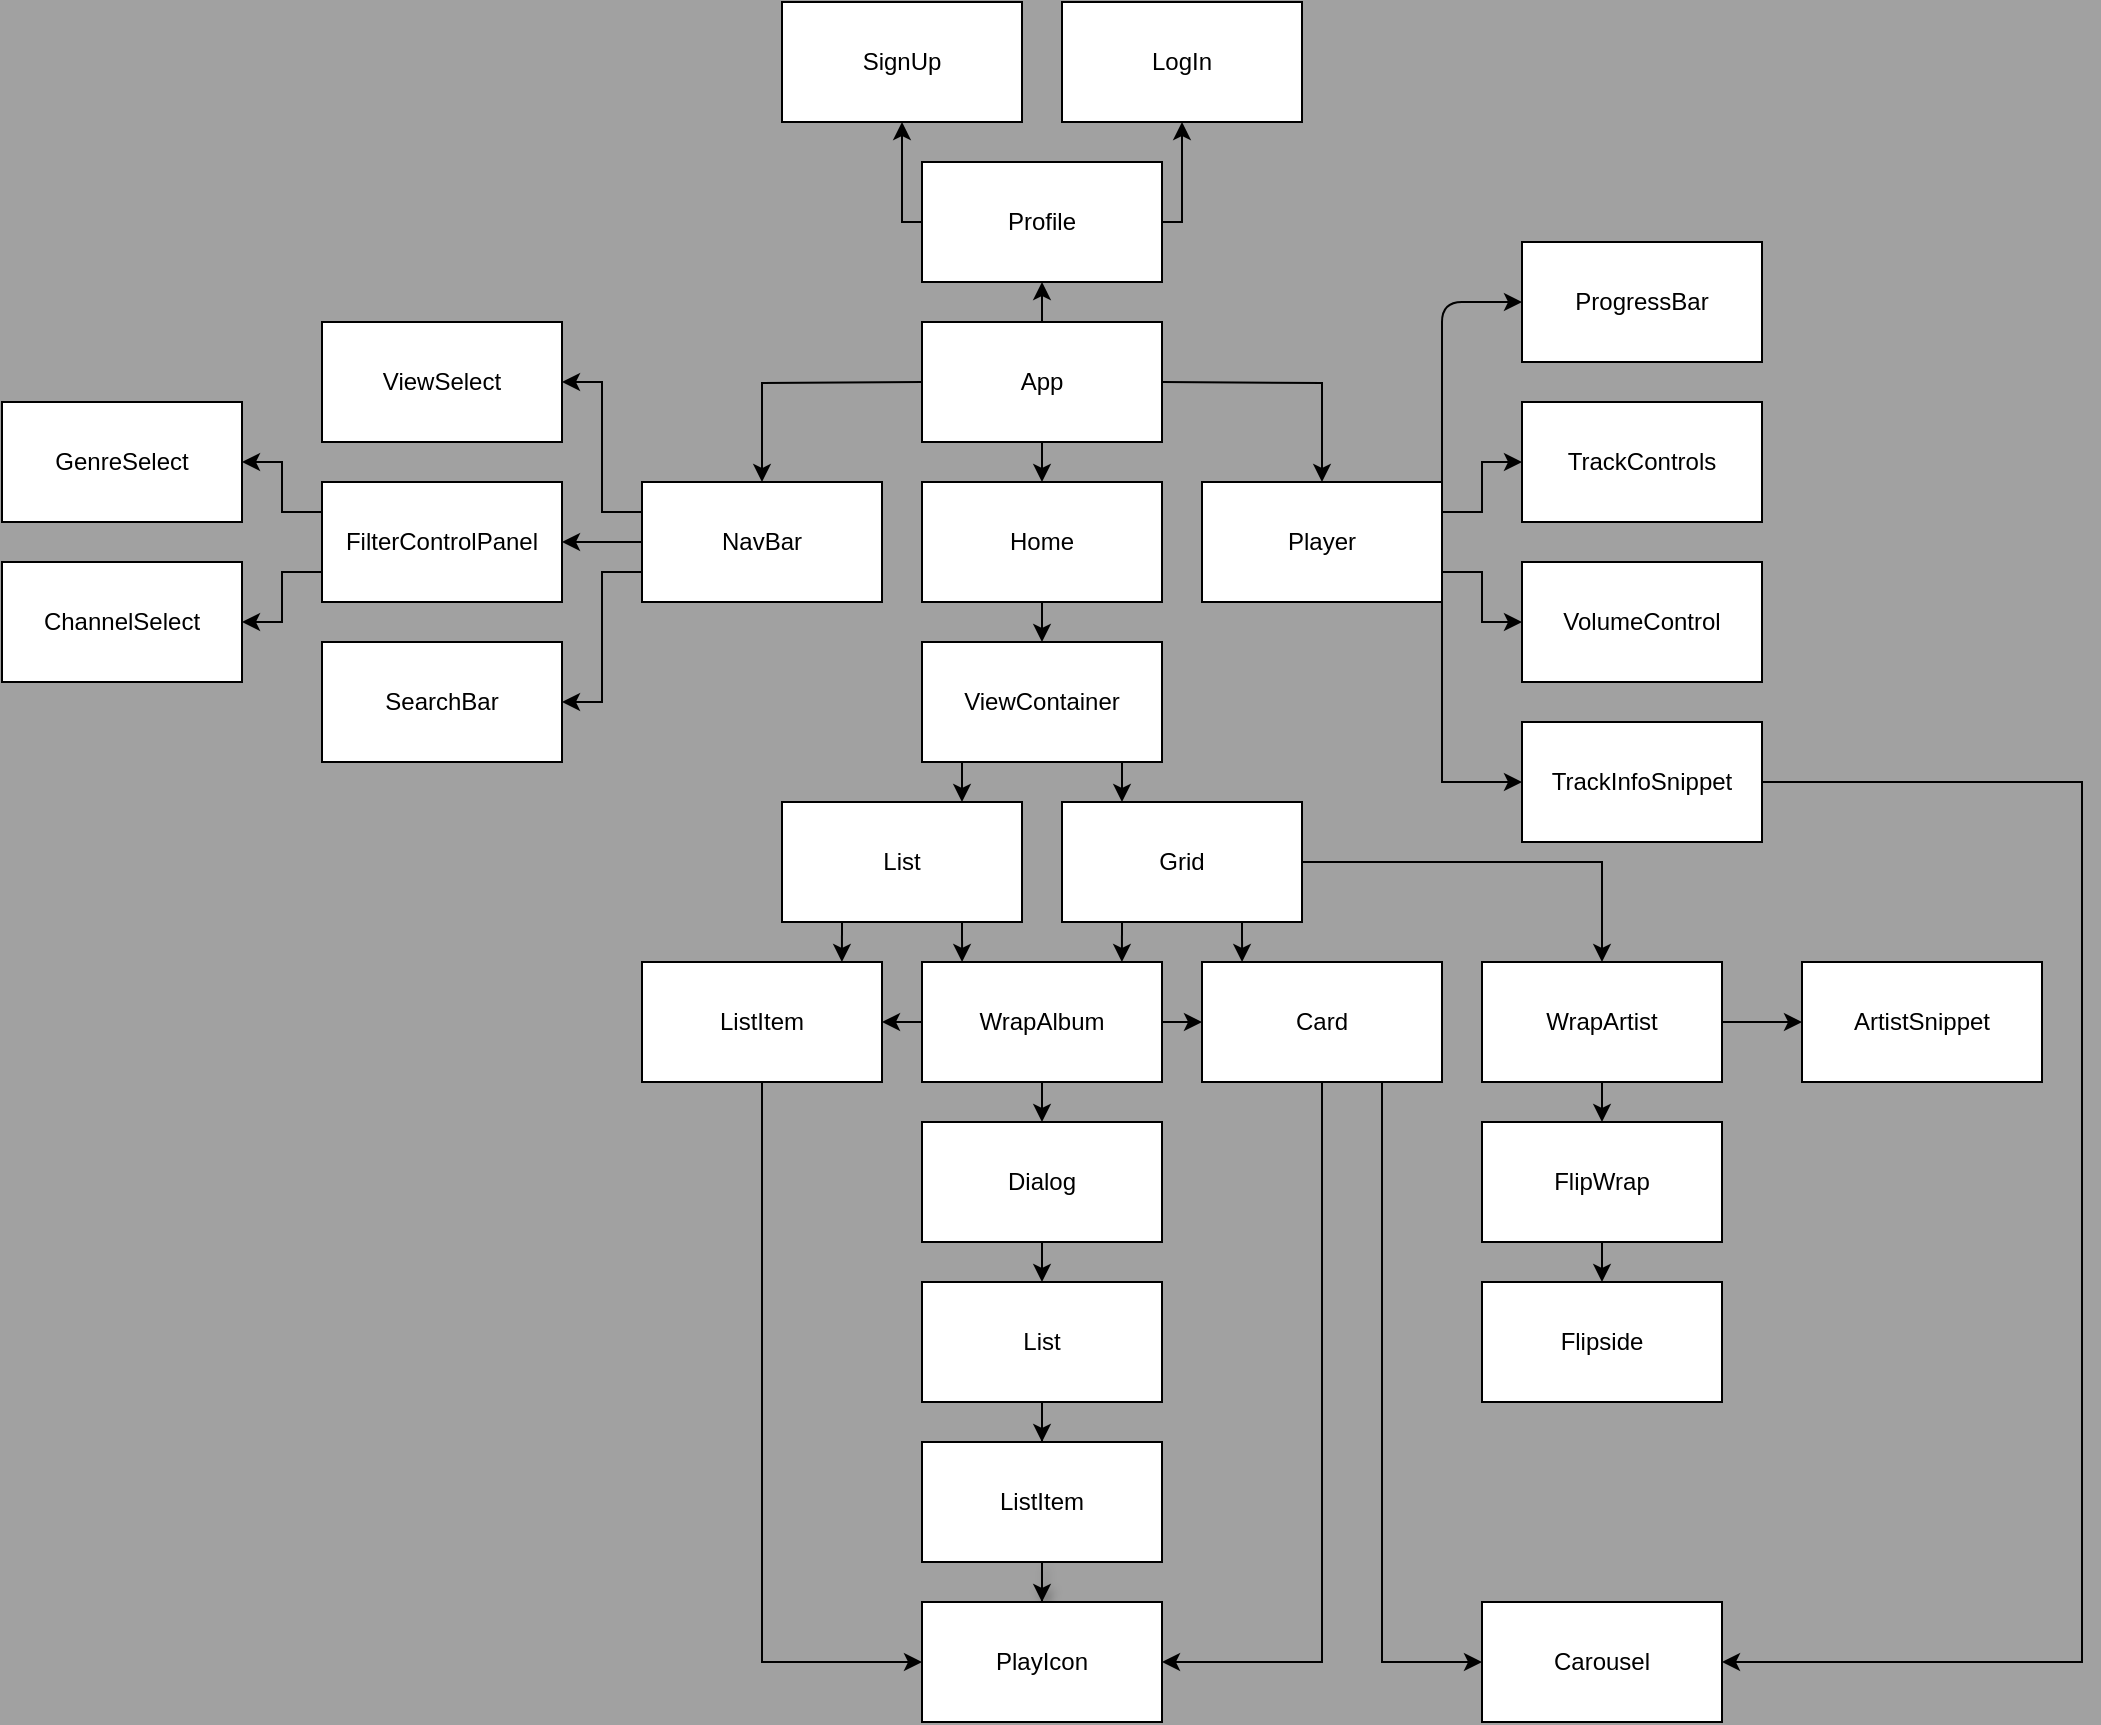 <mxfile>
    <diagram id="JHZRQ799yIKfp3gVt6mT" name="Page-1">
        <mxGraphModel dx="1828" dy="931" grid="1" gridSize="10" guides="1" tooltips="1" connect="1" arrows="1" fold="1" page="1" pageScale="1" pageWidth="3300" pageHeight="4681" background="#A1A1A1" math="0" shadow="0">
            <root>
                <mxCell id="0"/>
                <mxCell id="1" parent="0"/>
                <mxCell id="I3NNykFf4Nir4xwLR4Ga-37" style="edgeStyle=orthogonalEdgeStyle;rounded=0;orthogonalLoop=1;jettySize=auto;html=1;exitX=0.5;exitY=1;exitDx=0;exitDy=0;entryX=0.5;entryY=0;entryDx=0;entryDy=0;" parent="1" edge="1">
                    <mxGeometry relative="1" as="geometry">
                        <mxPoint x="1050" y="660" as="sourcePoint"/>
                        <mxPoint x="1050" y="680" as="targetPoint"/>
                    </mxGeometry>
                </mxCell>
                <mxCell id="I3NNykFf4Nir4xwLR4Ga-39" style="edgeStyle=orthogonalEdgeStyle;rounded=0;orthogonalLoop=1;jettySize=auto;html=1;exitX=1;exitY=0.5;exitDx=0;exitDy=0;" parent="1" target="I3NNykFf4Nir4xwLR4Ga-5" edge="1">
                    <mxGeometry relative="1" as="geometry">
                        <mxPoint x="1110" y="630" as="sourcePoint"/>
                    </mxGeometry>
                </mxCell>
                <mxCell id="I3NNykFf4Nir4xwLR4Ga-40" style="edgeStyle=orthogonalEdgeStyle;rounded=0;orthogonalLoop=1;jettySize=auto;html=1;exitX=0;exitY=0.5;exitDx=0;exitDy=0;" parent="1" target="I3NNykFf4Nir4xwLR4Ga-4" edge="1">
                    <mxGeometry relative="1" as="geometry">
                        <mxPoint x="990" y="630" as="sourcePoint"/>
                    </mxGeometry>
                </mxCell>
                <mxCell id="84" style="edgeStyle=none;html=1;exitX=0.5;exitY=0;exitDx=0;exitDy=0;entryX=0.5;entryY=1;entryDx=0;entryDy=0;" parent="1" target="79" edge="1">
                    <mxGeometry relative="1" as="geometry">
                        <mxPoint x="1050" y="600" as="sourcePoint"/>
                    </mxGeometry>
                </mxCell>
                <mxCell id="I3NNykFf4Nir4xwLR4Ga-41" style="edgeStyle=orthogonalEdgeStyle;rounded=0;orthogonalLoop=1;jettySize=auto;html=1;exitX=0.5;exitY=1;exitDx=0;exitDy=0;entryX=0.5;entryY=0;entryDx=0;entryDy=0;" parent="1" target="I3NNykFf4Nir4xwLR4Ga-6" edge="1">
                    <mxGeometry relative="1" as="geometry">
                        <mxPoint x="1050" y="740" as="sourcePoint"/>
                    </mxGeometry>
                </mxCell>
                <mxCell id="9" style="edgeStyle=none;html=1;exitX=0;exitY=0.25;exitDx=0;exitDy=0;entryX=1;entryY=0.5;entryDx=0;entryDy=0;rounded=0;" parent="1" source="I3NNykFf4Nir4xwLR4Ga-4" target="4" edge="1">
                    <mxGeometry relative="1" as="geometry">
                        <Array as="points">
                            <mxPoint x="830" y="695"/>
                            <mxPoint x="830" y="630"/>
                        </Array>
                    </mxGeometry>
                </mxCell>
                <mxCell id="12" style="edgeStyle=none;html=1;exitX=0;exitY=0.5;exitDx=0;exitDy=0;entryX=1;entryY=0.5;entryDx=0;entryDy=0;" parent="1" source="I3NNykFf4Nir4xwLR4Ga-4" target="I3NNykFf4Nir4xwLR4Ga-42" edge="1">
                    <mxGeometry relative="1" as="geometry"/>
                </mxCell>
                <mxCell id="13" style="edgeStyle=none;html=1;exitX=0;exitY=0.75;exitDx=0;exitDy=0;entryX=1;entryY=0.5;entryDx=0;entryDy=0;rounded=0;" parent="1" source="I3NNykFf4Nir4xwLR4Ga-4" target="5" edge="1">
                    <mxGeometry relative="1" as="geometry">
                        <Array as="points">
                            <mxPoint x="830" y="725"/>
                            <mxPoint x="830" y="790"/>
                        </Array>
                    </mxGeometry>
                </mxCell>
                <mxCell id="I3NNykFf4Nir4xwLR4Ga-4" value="NavBar" style="rounded=0;whiteSpace=wrap;html=1;" parent="1" vertex="1">
                    <mxGeometry x="850" y="680" width="120" height="60" as="geometry"/>
                </mxCell>
                <mxCell id="75" style="edgeStyle=none;html=1;exitX=1;exitY=0.25;exitDx=0;exitDy=0;entryX=0;entryY=0.5;entryDx=0;entryDy=0;rounded=0;" parent="1" source="I3NNykFf4Nir4xwLR4Ga-5" target="72" edge="1">
                    <mxGeometry relative="1" as="geometry">
                        <Array as="points">
                            <mxPoint x="1270" y="695"/>
                            <mxPoint x="1270" y="670"/>
                        </Array>
                    </mxGeometry>
                </mxCell>
                <mxCell id="76" style="edgeStyle=none;html=1;entryX=0;entryY=0.5;entryDx=0;entryDy=0;exitX=1;exitY=0.75;exitDx=0;exitDy=0;rounded=0;" parent="1" source="I3NNykFf4Nir4xwLR4Ga-5" target="71" edge="1">
                    <mxGeometry relative="1" as="geometry">
                        <Array as="points">
                            <mxPoint x="1270" y="725"/>
                            <mxPoint x="1270" y="750"/>
                        </Array>
                    </mxGeometry>
                </mxCell>
                <mxCell id="78" style="edgeStyle=none;html=1;entryX=0;entryY=0.5;entryDx=0;entryDy=0;exitX=1;exitY=0;exitDx=0;exitDy=0;" parent="1" source="I3NNykFf4Nir4xwLR4Ga-5" target="3" edge="1">
                    <mxGeometry relative="1" as="geometry">
                        <Array as="points">
                            <mxPoint x="1250" y="590"/>
                        </Array>
                    </mxGeometry>
                </mxCell>
                <mxCell id="193" style="edgeStyle=none;rounded=0;html=1;exitX=1;exitY=1;exitDx=0;exitDy=0;entryX=0;entryY=0.5;entryDx=0;entryDy=0;" parent="1" source="I3NNykFf4Nir4xwLR4Ga-5" target="73" edge="1">
                    <mxGeometry relative="1" as="geometry">
                        <Array as="points">
                            <mxPoint x="1250" y="830"/>
                        </Array>
                    </mxGeometry>
                </mxCell>
                <mxCell id="I3NNykFf4Nir4xwLR4Ga-5" value="Player" style="rounded=0;whiteSpace=wrap;html=1;" parent="1" vertex="1">
                    <mxGeometry x="1130" y="680" width="120" height="60" as="geometry"/>
                </mxCell>
                <mxCell id="I3NNykFf4Nir4xwLR4Ga-48" style="edgeStyle=orthogonalEdgeStyle;rounded=0;orthogonalLoop=1;jettySize=auto;html=1;exitX=0.75;exitY=1;exitDx=0;exitDy=0;entryX=0.25;entryY=0;entryDx=0;entryDy=0;" parent="1" source="I3NNykFf4Nir4xwLR4Ga-6" target="I3NNykFf4Nir4xwLR4Ga-8" edge="1">
                    <mxGeometry relative="1" as="geometry"/>
                </mxCell>
                <mxCell id="I3NNykFf4Nir4xwLR4Ga-49" style="edgeStyle=orthogonalEdgeStyle;rounded=0;orthogonalLoop=1;jettySize=auto;html=1;exitX=0.25;exitY=1;exitDx=0;exitDy=0;entryX=0.75;entryY=0;entryDx=0;entryDy=0;" parent="1" source="I3NNykFf4Nir4xwLR4Ga-6" target="I3NNykFf4Nir4xwLR4Ga-7" edge="1">
                    <mxGeometry relative="1" as="geometry"/>
                </mxCell>
                <mxCell id="I3NNykFf4Nir4xwLR4Ga-6" value="ViewContainer" style="rounded=0;whiteSpace=wrap;html=1;" parent="1" vertex="1">
                    <mxGeometry x="990" y="760" width="120" height="60" as="geometry"/>
                </mxCell>
                <mxCell id="195" style="edgeStyle=none;rounded=0;html=1;exitX=0.75;exitY=1;exitDx=0;exitDy=0;entryX=0.167;entryY=0;entryDx=0;entryDy=0;entryPerimeter=0;" parent="1" source="I3NNykFf4Nir4xwLR4Ga-7" edge="1">
                    <mxGeometry relative="1" as="geometry">
                        <mxPoint x="1010.04" y="920" as="targetPoint"/>
                    </mxGeometry>
                </mxCell>
                <mxCell id="198" style="edgeStyle=none;rounded=0;html=1;exitX=0.25;exitY=1;exitDx=0;exitDy=0;entryX=0.833;entryY=0;entryDx=0;entryDy=0;entryPerimeter=0;" parent="1" source="I3NNykFf4Nir4xwLR4Ga-7" target="160" edge="1">
                    <mxGeometry relative="1" as="geometry"/>
                </mxCell>
                <mxCell id="I3NNykFf4Nir4xwLR4Ga-7" value="List" style="rounded=0;whiteSpace=wrap;html=1;" parent="1" vertex="1">
                    <mxGeometry x="920" y="840" width="120" height="60" as="geometry"/>
                </mxCell>
                <mxCell id="183" style="edgeStyle=none;html=1;exitX=1;exitY=0.5;exitDx=0;exitDy=0;entryX=0.5;entryY=0;entryDx=0;entryDy=0;rounded=0;" parent="1" source="I3NNykFf4Nir4xwLR4Ga-8" target="182" edge="1">
                    <mxGeometry relative="1" as="geometry">
                        <Array as="points">
                            <mxPoint x="1330" y="870"/>
                        </Array>
                    </mxGeometry>
                </mxCell>
                <mxCell id="194" style="edgeStyle=none;rounded=0;html=1;exitX=0.25;exitY=1;exitDx=0;exitDy=0;entryX=0.833;entryY=0;entryDx=0;entryDy=0;entryPerimeter=0;" parent="1" source="I3NNykFf4Nir4xwLR4Ga-8" edge="1">
                    <mxGeometry relative="1" as="geometry">
                        <mxPoint x="1089.96" y="920" as="targetPoint"/>
                    </mxGeometry>
                </mxCell>
                <mxCell id="196" style="edgeStyle=none;rounded=0;html=1;exitX=0.75;exitY=1;exitDx=0;exitDy=0;entryX=0.167;entryY=0;entryDx=0;entryDy=0;entryPerimeter=0;" parent="1" source="I3NNykFf4Nir4xwLR4Ga-8" target="I3NNykFf4Nir4xwLR4Ga-11" edge="1">
                    <mxGeometry relative="1" as="geometry"/>
                </mxCell>
                <mxCell id="I3NNykFf4Nir4xwLR4Ga-8" value="Grid" style="rounded=0;whiteSpace=wrap;html=1;" parent="1" vertex="1">
                    <mxGeometry x="1060" y="840" width="120" height="60" as="geometry"/>
                </mxCell>
                <mxCell id="169" style="edgeStyle=none;html=1;exitX=0.5;exitY=1;exitDx=0;exitDy=0;entryX=0.5;entryY=0;entryDx=0;entryDy=0;" parent="1" target="I3NNykFf4Nir4xwLR4Ga-17" edge="1">
                    <mxGeometry relative="1" as="geometry">
                        <mxPoint x="1050" y="980" as="sourcePoint"/>
                    </mxGeometry>
                </mxCell>
                <mxCell id="170" style="edgeStyle=none;html=1;exitX=1;exitY=0.5;exitDx=0;exitDy=0;entryX=0;entryY=0.5;entryDx=0;entryDy=0;" parent="1" target="I3NNykFf4Nir4xwLR4Ga-11" edge="1">
                    <mxGeometry relative="1" as="geometry">
                        <mxPoint x="1110" y="950" as="sourcePoint"/>
                    </mxGeometry>
                </mxCell>
                <mxCell id="175" style="edgeStyle=none;html=1;exitX=0;exitY=0.5;exitDx=0;exitDy=0;entryX=1;entryY=0.5;entryDx=0;entryDy=0;" parent="1" target="160" edge="1">
                    <mxGeometry relative="1" as="geometry">
                        <mxPoint x="990" y="950" as="sourcePoint"/>
                    </mxGeometry>
                </mxCell>
                <mxCell id="179" style="edgeStyle=none;html=1;exitX=0.5;exitY=1;exitDx=0;exitDy=0;entryX=1;entryY=0.5;entryDx=0;entryDy=0;rounded=0;" parent="1" source="I3NNykFf4Nir4xwLR4Ga-11" target="I3NNykFf4Nir4xwLR4Ga-23" edge="1">
                    <mxGeometry relative="1" as="geometry">
                        <Array as="points">
                            <mxPoint x="1190" y="1270"/>
                        </Array>
                    </mxGeometry>
                </mxCell>
                <mxCell id="200" style="edgeStyle=none;rounded=0;html=1;exitX=0.75;exitY=1;exitDx=0;exitDy=0;entryX=0;entryY=0.5;entryDx=0;entryDy=0;" parent="1" source="I3NNykFf4Nir4xwLR4Ga-11" target="199" edge="1">
                    <mxGeometry relative="1" as="geometry">
                        <mxPoint x="1219.636" y="1270" as="targetPoint"/>
                        <Array as="points">
                            <mxPoint x="1220" y="1270"/>
                        </Array>
                    </mxGeometry>
                </mxCell>
                <mxCell id="I3NNykFf4Nir4xwLR4Ga-11" value="Card" style="rounded=0;whiteSpace=wrap;html=1;" parent="1" vertex="1">
                    <mxGeometry x="1130" y="920" width="120" height="60" as="geometry"/>
                </mxCell>
                <mxCell id="178" style="edgeStyle=none;html=1;exitX=0.5;exitY=1;exitDx=0;exitDy=0;entryX=0.5;entryY=0;entryDx=0;entryDy=0;" parent="1" source="I3NNykFf4Nir4xwLR4Ga-17" target="I3NNykFf4Nir4xwLR4Ga-21" edge="1">
                    <mxGeometry relative="1" as="geometry"/>
                </mxCell>
                <mxCell id="I3NNykFf4Nir4xwLR4Ga-17" value="Dialog" style="rounded=0;whiteSpace=wrap;html=1;" parent="1" vertex="1">
                    <mxGeometry x="990" y="1000" width="120" height="60" as="geometry"/>
                </mxCell>
                <mxCell id="I3NNykFf4Nir4xwLR4Ga-68" value="" style="edgeStyle=orthogonalEdgeStyle;rounded=0;orthogonalLoop=1;jettySize=auto;html=1;" parent="1" source="I3NNykFf4Nir4xwLR4Ga-21" target="I3NNykFf4Nir4xwLR4Ga-22" edge="1">
                    <mxGeometry relative="1" as="geometry"/>
                </mxCell>
                <mxCell id="I3NNykFf4Nir4xwLR4Ga-21" value="List" style="rounded=0;whiteSpace=wrap;html=1;" parent="1" vertex="1">
                    <mxGeometry x="990" y="1080" width="120" height="60" as="geometry"/>
                </mxCell>
                <mxCell id="I3NNykFf4Nir4xwLR4Ga-72" value="" style="edgeStyle=orthogonalEdgeStyle;rounded=0;orthogonalLoop=1;jettySize=auto;html=1;shadow=1;" parent="1" source="I3NNykFf4Nir4xwLR4Ga-22" target="I3NNykFf4Nir4xwLR4Ga-23" edge="1">
                    <mxGeometry relative="1" as="geometry"/>
                </mxCell>
                <mxCell id="I3NNykFf4Nir4xwLR4Ga-22" value="ListItem" style="rounded=0;whiteSpace=wrap;html=1;" parent="1" vertex="1">
                    <mxGeometry x="990" y="1160" width="120" height="60" as="geometry"/>
                </mxCell>
                <mxCell id="I3NNykFf4Nir4xwLR4Ga-23" value="PlayIcon" style="rounded=0;whiteSpace=wrap;html=1;" parent="1" vertex="1">
                    <mxGeometry x="990" y="1240" width="120" height="60" as="geometry"/>
                </mxCell>
                <mxCell id="14" style="edgeStyle=none;html=1;exitX=0;exitY=0.25;exitDx=0;exitDy=0;entryX=1;entryY=0.5;entryDx=0;entryDy=0;rounded=0;" parent="1" source="I3NNykFf4Nir4xwLR4Ga-42" target="7" edge="1">
                    <mxGeometry relative="1" as="geometry">
                        <Array as="points">
                            <mxPoint x="670" y="695"/>
                            <mxPoint x="670" y="670"/>
                        </Array>
                    </mxGeometry>
                </mxCell>
                <mxCell id="15" style="edgeStyle=none;html=1;exitX=0;exitY=0.75;exitDx=0;exitDy=0;entryX=1;entryY=0.5;entryDx=0;entryDy=0;rounded=0;" parent="1" source="I3NNykFf4Nir4xwLR4Ga-42" target="8" edge="1">
                    <mxGeometry relative="1" as="geometry">
                        <Array as="points">
                            <mxPoint x="670" y="725"/>
                            <mxPoint x="670" y="750"/>
                        </Array>
                    </mxGeometry>
                </mxCell>
                <mxCell id="I3NNykFf4Nir4xwLR4Ga-42" value="FilterControlPanel" style="rounded=0;whiteSpace=wrap;html=1;" parent="1" vertex="1">
                    <mxGeometry x="690" y="680" width="120" height="60" as="geometry"/>
                </mxCell>
                <mxCell id="3" value="ProgressBar" style="rounded=0;whiteSpace=wrap;html=1;" parent="1" vertex="1">
                    <mxGeometry x="1290" y="560" width="120" height="60" as="geometry"/>
                </mxCell>
                <mxCell id="4" value="ViewSelect" style="rounded=0;whiteSpace=wrap;html=1;" parent="1" vertex="1">
                    <mxGeometry x="690" y="600" width="120" height="60" as="geometry"/>
                </mxCell>
                <mxCell id="5" value="SearchBar" style="rounded=0;whiteSpace=wrap;html=1;" parent="1" vertex="1">
                    <mxGeometry x="690" y="760" width="120" height="60" as="geometry"/>
                </mxCell>
                <mxCell id="7" value="GenreSelect" style="rounded=0;whiteSpace=wrap;html=1;" parent="1" vertex="1">
                    <mxGeometry x="530" y="640" width="120" height="60" as="geometry"/>
                </mxCell>
                <mxCell id="8" value="ChannelSelect" style="rounded=0;whiteSpace=wrap;html=1;" parent="1" vertex="1">
                    <mxGeometry x="530" y="720" width="120" height="60" as="geometry"/>
                </mxCell>
                <mxCell id="10" style="edgeStyle=orthogonalEdgeStyle;html=1;exitX=0;exitY=0.5;exitDx=0;exitDy=0;" parent="1" target="I3NNykFf4Nir4xwLR4Ga-42" edge="1">
                    <mxGeometry relative="1" as="geometry"/>
                </mxCell>
                <mxCell id="71" value="VolumeControl" style="rounded=0;whiteSpace=wrap;html=1;" parent="1" vertex="1">
                    <mxGeometry x="1290" y="720" width="120" height="60" as="geometry"/>
                </mxCell>
                <mxCell id="72" value="TrackControls" style="rounded=0;whiteSpace=wrap;html=1;" parent="1" vertex="1">
                    <mxGeometry x="1290" y="640" width="120" height="60" as="geometry"/>
                </mxCell>
                <mxCell id="87" style="edgeStyle=none;html=1;exitX=1;exitY=0.5;exitDx=0;exitDy=0;entryX=1;entryY=0.5;entryDx=0;entryDy=0;rounded=0;" parent="1" source="73" target="199" edge="1">
                    <mxGeometry relative="1" as="geometry">
                        <mxPoint x="1450" y="830" as="targetPoint"/>
                        <Array as="points">
                            <mxPoint x="1570" y="830"/>
                            <mxPoint x="1570" y="1270"/>
                        </Array>
                    </mxGeometry>
                </mxCell>
                <mxCell id="73" value="TrackInfoSnippet" style="rounded=0;whiteSpace=wrap;html=1;" parent="1" vertex="1">
                    <mxGeometry x="1290" y="800" width="120" height="60" as="geometry"/>
                </mxCell>
                <mxCell id="85" style="edgeStyle=none;html=1;exitX=0;exitY=0.5;exitDx=0;exitDy=0;entryX=0.5;entryY=1;entryDx=0;entryDy=0;rounded=0;" parent="1" source="79" target="81" edge="1">
                    <mxGeometry relative="1" as="geometry">
                        <Array as="points">
                            <mxPoint x="980" y="550"/>
                        </Array>
                    </mxGeometry>
                </mxCell>
                <mxCell id="86" style="edgeStyle=none;html=1;exitX=1;exitY=0.5;exitDx=0;exitDy=0;entryX=0.5;entryY=1;entryDx=0;entryDy=0;rounded=0;" parent="1" source="79" target="80" edge="1">
                    <mxGeometry relative="1" as="geometry">
                        <Array as="points">
                            <mxPoint x="1120" y="550"/>
                        </Array>
                    </mxGeometry>
                </mxCell>
                <mxCell id="79" value="Profile" style="rounded=0;whiteSpace=wrap;html=1;" parent="1" vertex="1">
                    <mxGeometry x="990" y="520" width="120" height="60" as="geometry"/>
                </mxCell>
                <mxCell id="80" value="LogIn" style="rounded=0;whiteSpace=wrap;html=1;" parent="1" vertex="1">
                    <mxGeometry x="1060" y="440" width="120" height="60" as="geometry"/>
                </mxCell>
                <mxCell id="81" value="SignUp" style="rounded=0;whiteSpace=wrap;html=1;" parent="1" vertex="1">
                    <mxGeometry x="920" y="440" width="120" height="60" as="geometry"/>
                </mxCell>
                <mxCell id="180" style="edgeStyle=none;html=1;exitX=0.5;exitY=1;exitDx=0;exitDy=0;entryX=0;entryY=0.5;entryDx=0;entryDy=0;rounded=0;" parent="1" source="160" target="I3NNykFf4Nir4xwLR4Ga-23" edge="1">
                    <mxGeometry relative="1" as="geometry">
                        <Array as="points">
                            <mxPoint x="910" y="1270"/>
                        </Array>
                    </mxGeometry>
                </mxCell>
                <mxCell id="160" value="ListItem" style="rounded=0;whiteSpace=wrap;html=1;" parent="1" vertex="1">
                    <mxGeometry x="850" y="920" width="120" height="60" as="geometry"/>
                </mxCell>
                <mxCell id="187" style="edgeStyle=none;html=1;exitX=0.5;exitY=1;exitDx=0;exitDy=0;entryX=0.5;entryY=0;entryDx=0;entryDy=0;" parent="1" source="182" target="184" edge="1">
                    <mxGeometry relative="1" as="geometry"/>
                </mxCell>
                <mxCell id="189" style="edgeStyle=none;html=1;exitX=0.5;exitY=1;exitDx=0;exitDy=0;entryX=0.5;entryY=0;entryDx=0;entryDy=0;" parent="1" source="184" target="186" edge="1">
                    <mxGeometry relative="1" as="geometry"/>
                </mxCell>
                <mxCell id="184" value="FlipWrap" style="rounded=0;whiteSpace=wrap;html=1;" parent="1" vertex="1">
                    <mxGeometry x="1270" y="1000" width="120" height="60" as="geometry"/>
                </mxCell>
                <mxCell id="185" value="ArtistSnippet" style="rounded=0;whiteSpace=wrap;html=1;" parent="1" vertex="1">
                    <mxGeometry x="1430" y="920" width="120" height="60" as="geometry"/>
                </mxCell>
                <mxCell id="186" value="Flipside" style="rounded=0;whiteSpace=wrap;html=1;" parent="1" vertex="1">
                    <mxGeometry x="1270" y="1080" width="120" height="60" as="geometry"/>
                </mxCell>
                <mxCell id="188" style="edgeStyle=none;html=1;exitX=1;exitY=0.5;exitDx=0;exitDy=0;entryX=0;entryY=0.5;entryDx=0;entryDy=0;" parent="1" source="182" target="185" edge="1">
                    <mxGeometry relative="1" as="geometry"/>
                </mxCell>
                <mxCell id="182" value="WrapArtist" style="rounded=0;whiteSpace=wrap;html=1;" parent="1" vertex="1">
                    <mxGeometry x="1270" y="920" width="120" height="60" as="geometry"/>
                </mxCell>
                <mxCell id="199" value="Carousel" style="rounded=0;whiteSpace=wrap;html=1;" parent="1" vertex="1">
                    <mxGeometry x="1270" y="1240" width="120" height="60" as="geometry"/>
                </mxCell>
                <mxCell id="201" value="App" style="rounded=0;whiteSpace=wrap;html=1;" vertex="1" parent="1">
                    <mxGeometry x="990" y="600" width="120" height="60" as="geometry"/>
                </mxCell>
                <mxCell id="202" value="Home" style="rounded=0;whiteSpace=wrap;html=1;" vertex="1" parent="1">
                    <mxGeometry x="990" y="680" width="120" height="60" as="geometry"/>
                </mxCell>
                <mxCell id="203" value="WrapAlbum" style="rounded=0;whiteSpace=wrap;html=1;" vertex="1" parent="1">
                    <mxGeometry x="990" y="920" width="120" height="60" as="geometry"/>
                </mxCell>
            </root>
        </mxGraphModel>
    </diagram>
</mxfile>